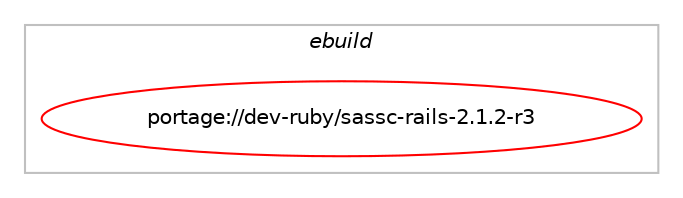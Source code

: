 digraph prolog {

# *************
# Graph options
# *************

newrank=true;
concentrate=true;
compound=true;
graph [rankdir=LR,fontname=Helvetica,fontsize=10,ranksep=1.5];#, ranksep=2.5, nodesep=0.2];
edge  [arrowhead=vee];
node  [fontname=Helvetica,fontsize=10];

# **********
# The ebuild
# **********

subgraph cluster_leftcol {
color=gray;
label=<<i>ebuild</i>>;
id [label="portage://dev-ruby/sassc-rails-2.1.2-r3", color=red, width=4, href="../dev-ruby/sassc-rails-2.1.2-r3.svg"];
}

# ****************
# The dependencies
# ****************

subgraph cluster_midcol {
color=gray;
label=<<i>dependencies</i>>;
subgraph cluster_compile {
fillcolor="#eeeeee";
style=filled;
label=<<i>compile</i>>;
# *** BEGIN UNKNOWN DEPENDENCY TYPE (TODO) ***
# id -> equal(use_conditional_group(positive,ruby_targets_ruby31,portage://dev-ruby/sassc-rails-2.1.2-r3,[package_dependency(portage://dev-ruby/sassc-rails-2.1.2-r3,install,no,dev-lang,ruby,none,[,,],[slot(3.1)],[])]))
# *** END UNKNOWN DEPENDENCY TYPE (TODO) ***

# *** BEGIN UNKNOWN DEPENDENCY TYPE (TODO) ***
# id -> equal(use_conditional_group(positive,ruby_targets_ruby31,portage://dev-ruby/sassc-rails-2.1.2-r3,[package_dependency(portage://dev-ruby/sassc-rails-2.1.2-r3,install,no,virtual,rubygems,none,[,,],[],[use(enable(ruby_targets_ruby31),negative)])]))
# *** END UNKNOWN DEPENDENCY TYPE (TODO) ***

# *** BEGIN UNKNOWN DEPENDENCY TYPE (TODO) ***
# id -> equal(use_conditional_group(positive,ruby_targets_ruby32,portage://dev-ruby/sassc-rails-2.1.2-r3,[package_dependency(portage://dev-ruby/sassc-rails-2.1.2-r3,install,no,dev-lang,ruby,none,[,,],[slot(3.2)],[])]))
# *** END UNKNOWN DEPENDENCY TYPE (TODO) ***

# *** BEGIN UNKNOWN DEPENDENCY TYPE (TODO) ***
# id -> equal(use_conditional_group(positive,ruby_targets_ruby32,portage://dev-ruby/sassc-rails-2.1.2-r3,[package_dependency(portage://dev-ruby/sassc-rails-2.1.2-r3,install,no,virtual,rubygems,none,[,,],[],[use(enable(ruby_targets_ruby32),negative)])]))
# *** END UNKNOWN DEPENDENCY TYPE (TODO) ***

# *** BEGIN UNKNOWN DEPENDENCY TYPE (TODO) ***
# id -> equal(use_conditional_group(positive,ruby_targets_ruby33,portage://dev-ruby/sassc-rails-2.1.2-r3,[package_dependency(portage://dev-ruby/sassc-rails-2.1.2-r3,install,no,dev-lang,ruby,none,[,,],[slot(3.3)],[])]))
# *** END UNKNOWN DEPENDENCY TYPE (TODO) ***

# *** BEGIN UNKNOWN DEPENDENCY TYPE (TODO) ***
# id -> equal(use_conditional_group(positive,ruby_targets_ruby33,portage://dev-ruby/sassc-rails-2.1.2-r3,[package_dependency(portage://dev-ruby/sassc-rails-2.1.2-r3,install,no,virtual,rubygems,none,[,,],[],[use(enable(ruby_targets_ruby33),negative)])]))
# *** END UNKNOWN DEPENDENCY TYPE (TODO) ***

}
subgraph cluster_compileandrun {
fillcolor="#eeeeee";
style=filled;
label=<<i>compile and run</i>>;
}
subgraph cluster_run {
fillcolor="#eeeeee";
style=filled;
label=<<i>run</i>>;
# *** BEGIN UNKNOWN DEPENDENCY TYPE (TODO) ***
# id -> equal(use_conditional_group(positive,ruby_targets_ruby31,portage://dev-ruby/sassc-rails-2.1.2-r3,[package_dependency(portage://dev-ruby/sassc-rails-2.1.2-r3,run,no,dev-lang,ruby,none,[,,],[slot(3.1)],[])]))
# *** END UNKNOWN DEPENDENCY TYPE (TODO) ***

# *** BEGIN UNKNOWN DEPENDENCY TYPE (TODO) ***
# id -> equal(use_conditional_group(positive,ruby_targets_ruby31,portage://dev-ruby/sassc-rails-2.1.2-r3,[package_dependency(portage://dev-ruby/sassc-rails-2.1.2-r3,run,no,dev-ruby,sassc,greaterequal,[2.0,,,2.0],[],[use(enable(ruby_targets_ruby31),negative)]),package_dependency(portage://dev-ruby/sassc-rails-2.1.2-r3,run,no,dev-ruby,tilt,none,[,,],any_different_slot,[use(enable(ruby_targets_ruby31),negative)]),any_of_group([package_dependency(portage://dev-ruby/sassc-rails-2.1.2-r3,run,no,dev-ruby,railties,none,[,,],[slot(7.1)],[use(enable(ruby_targets_ruby31),negative)]),package_dependency(portage://dev-ruby/sassc-rails-2.1.2-r3,run,no,dev-ruby,railties,none,[,,],[slot(7.0)],[use(enable(ruby_targets_ruby31),negative)]),package_dependency(portage://dev-ruby/sassc-rails-2.1.2-r3,run,no,dev-ruby,railties,none,[,,],[slot(6.1)],[use(enable(ruby_targets_ruby31),negative)])]),package_dependency(portage://dev-ruby/sassc-rails-2.1.2-r3,run,no,dev-ruby,sprockets,greaterequal,[3.0,,,3.0],any_different_slot,[use(enable(ruby_targets_ruby31),negative)]),package_dependency(portage://dev-ruby/sassc-rails-2.1.2-r3,run,no,dev-ruby,sprockets-rails,none,[,,],any_different_slot,[use(enable(ruby_targets_ruby31),negative)])]))
# *** END UNKNOWN DEPENDENCY TYPE (TODO) ***

# *** BEGIN UNKNOWN DEPENDENCY TYPE (TODO) ***
# id -> equal(use_conditional_group(positive,ruby_targets_ruby31,portage://dev-ruby/sassc-rails-2.1.2-r3,[package_dependency(portage://dev-ruby/sassc-rails-2.1.2-r3,run,no,virtual,rubygems,none,[,,],[],[use(enable(ruby_targets_ruby31),negative)])]))
# *** END UNKNOWN DEPENDENCY TYPE (TODO) ***

# *** BEGIN UNKNOWN DEPENDENCY TYPE (TODO) ***
# id -> equal(use_conditional_group(positive,ruby_targets_ruby32,portage://dev-ruby/sassc-rails-2.1.2-r3,[package_dependency(portage://dev-ruby/sassc-rails-2.1.2-r3,run,no,dev-lang,ruby,none,[,,],[slot(3.2)],[])]))
# *** END UNKNOWN DEPENDENCY TYPE (TODO) ***

# *** BEGIN UNKNOWN DEPENDENCY TYPE (TODO) ***
# id -> equal(use_conditional_group(positive,ruby_targets_ruby32,portage://dev-ruby/sassc-rails-2.1.2-r3,[package_dependency(portage://dev-ruby/sassc-rails-2.1.2-r3,run,no,dev-ruby,sassc,greaterequal,[2.0,,,2.0],[],[use(enable(ruby_targets_ruby32),negative)]),package_dependency(portage://dev-ruby/sassc-rails-2.1.2-r3,run,no,dev-ruby,tilt,none,[,,],any_different_slot,[use(enable(ruby_targets_ruby32),negative)]),any_of_group([package_dependency(portage://dev-ruby/sassc-rails-2.1.2-r3,run,no,dev-ruby,railties,none,[,,],[slot(7.1)],[use(enable(ruby_targets_ruby32),negative)]),package_dependency(portage://dev-ruby/sassc-rails-2.1.2-r3,run,no,dev-ruby,railties,none,[,,],[slot(7.0)],[use(enable(ruby_targets_ruby32),negative)]),package_dependency(portage://dev-ruby/sassc-rails-2.1.2-r3,run,no,dev-ruby,railties,none,[,,],[slot(6.1)],[use(enable(ruby_targets_ruby32),negative)])]),package_dependency(portage://dev-ruby/sassc-rails-2.1.2-r3,run,no,dev-ruby,sprockets,greaterequal,[3.0,,,3.0],any_different_slot,[use(enable(ruby_targets_ruby32),negative)]),package_dependency(portage://dev-ruby/sassc-rails-2.1.2-r3,run,no,dev-ruby,sprockets-rails,none,[,,],any_different_slot,[use(enable(ruby_targets_ruby32),negative)])]))
# *** END UNKNOWN DEPENDENCY TYPE (TODO) ***

# *** BEGIN UNKNOWN DEPENDENCY TYPE (TODO) ***
# id -> equal(use_conditional_group(positive,ruby_targets_ruby32,portage://dev-ruby/sassc-rails-2.1.2-r3,[package_dependency(portage://dev-ruby/sassc-rails-2.1.2-r3,run,no,virtual,rubygems,none,[,,],[],[use(enable(ruby_targets_ruby32),negative)])]))
# *** END UNKNOWN DEPENDENCY TYPE (TODO) ***

# *** BEGIN UNKNOWN DEPENDENCY TYPE (TODO) ***
# id -> equal(use_conditional_group(positive,ruby_targets_ruby33,portage://dev-ruby/sassc-rails-2.1.2-r3,[package_dependency(portage://dev-ruby/sassc-rails-2.1.2-r3,run,no,dev-lang,ruby,none,[,,],[slot(3.3)],[])]))
# *** END UNKNOWN DEPENDENCY TYPE (TODO) ***

# *** BEGIN UNKNOWN DEPENDENCY TYPE (TODO) ***
# id -> equal(use_conditional_group(positive,ruby_targets_ruby33,portage://dev-ruby/sassc-rails-2.1.2-r3,[package_dependency(portage://dev-ruby/sassc-rails-2.1.2-r3,run,no,dev-ruby,sassc,greaterequal,[2.0,,,2.0],[],[use(enable(ruby_targets_ruby33),negative)]),package_dependency(portage://dev-ruby/sassc-rails-2.1.2-r3,run,no,dev-ruby,tilt,none,[,,],any_different_slot,[use(enable(ruby_targets_ruby33),negative)]),any_of_group([package_dependency(portage://dev-ruby/sassc-rails-2.1.2-r3,run,no,dev-ruby,railties,none,[,,],[slot(7.1)],[use(enable(ruby_targets_ruby33),negative)]),package_dependency(portage://dev-ruby/sassc-rails-2.1.2-r3,run,no,dev-ruby,railties,none,[,,],[slot(7.0)],[use(enable(ruby_targets_ruby33),negative)]),package_dependency(portage://dev-ruby/sassc-rails-2.1.2-r3,run,no,dev-ruby,railties,none,[,,],[slot(6.1)],[use(enable(ruby_targets_ruby33),negative)])]),package_dependency(portage://dev-ruby/sassc-rails-2.1.2-r3,run,no,dev-ruby,sprockets,greaterequal,[3.0,,,3.0],any_different_slot,[use(enable(ruby_targets_ruby33),negative)]),package_dependency(portage://dev-ruby/sassc-rails-2.1.2-r3,run,no,dev-ruby,sprockets-rails,none,[,,],any_different_slot,[use(enable(ruby_targets_ruby33),negative)])]))
# *** END UNKNOWN DEPENDENCY TYPE (TODO) ***

# *** BEGIN UNKNOWN DEPENDENCY TYPE (TODO) ***
# id -> equal(use_conditional_group(positive,ruby_targets_ruby33,portage://dev-ruby/sassc-rails-2.1.2-r3,[package_dependency(portage://dev-ruby/sassc-rails-2.1.2-r3,run,no,virtual,rubygems,none,[,,],[],[use(enable(ruby_targets_ruby33),negative)])]))
# *** END UNKNOWN DEPENDENCY TYPE (TODO) ***

}
}

# **************
# The candidates
# **************

subgraph cluster_choices {
rank=same;
color=gray;
label=<<i>candidates</i>>;

}

}
